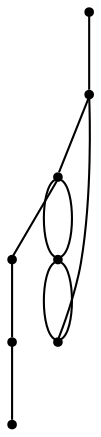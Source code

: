 graph {
  node [shape=point,comment="{\"directed\":false,\"doi\":\"10.1007/11618058_11\",\"figure\":\"2 (1)\"}"]

  v0 [pos="460.32208734556684,2189.8489634195976"]
  v1 [pos="413.369601653343,2189.8489634195976"]
  v2 [pos="365.85035315225286,2189.8489634195976"]
  v3 [pos="318.28837209302327,2189.8489634195976"]
  v4 [pos="270.72222588117734,2189.8489634195976"]
  v5 [pos="603.5320607739825,2189.8489634195976"]
  v6 [pos="556.7160633175872,2189.8489634195976"]
  v7 [pos="507.8413437954215,2189.8489634195976"]

  v0 -- v1 [id="-1",pos="460.32208734556684,2189.8489634195976 456.24735192587207,2152.8813680013036 420.44487645348835,2153.068796793621 413.369601653343,2189.8489634195976"]
  v4 -- v3 [id="-3",pos="270.72222588117734,2189.8489634195976 318.28837209302327,2189.8489634195976 318.28837209302327,2189.8489634195976 318.28837209302327,2189.8489634195976"]
  v3 -- v2 [id="-4",pos="318.28837209302327,2189.8489634195976 365.85035315225286,2189.8489634195976 365.85035315225286,2189.8489634195976 365.85035315225286,2189.8489634195976"]
  v2 -- v1 [id="-5",pos="365.85035315225286,2189.8489634195976 413.369601653343,2189.8489634195976 413.369601653343,2189.8489634195976 413.369601653343,2189.8489634195976"]
  v1 -- v0 [id="-6",pos="413.369601653343,2189.8489634195976 460.32208734556684,2189.8489634195976 460.32208734556684,2189.8489634195976 460.32208734556684,2189.8489634195976"]
  v0 -- v7 [id="-7",pos="460.32208734556684,2189.8489634195976 507.8413437954215,2189.8489634195976 507.8413437954215,2189.8489634195976 507.8413437954215,2189.8489634195976"]
  v7 -- v6 [id="-8",pos="507.8413437954215,2189.8489634195976 556.7160633175872,2189.8489634195976 556.7160633175872,2189.8489634195976 556.7160633175872,2189.8489634195976"]
  v6 -- v5 [id="-9",pos="556.7160633175872,2189.8489634195976 603.5320607739825,2189.8489634195976 603.5320607739825,2189.8489634195976 603.5320607739825,2189.8489634195976"]
  v3 -- v0 [id="-13",pos="318.28837209302327,2189.8489634195976 326.9116687863372,2265.8064524332694 448.56579305959303,2267.0969645182304 460.32208734556684,2189.8489634195976"]
  v1 -- v2 [id="-14",pos="413.369601653343,2189.8489634195976 409.3844885537791,2152.8813680013036 373.76954033430235,2153.068796793621 365.85035315225286,2189.8489634195976"]
}